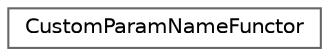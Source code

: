 digraph "Graphical Class Hierarchy"
{
 // LATEX_PDF_SIZE
  bgcolor="transparent";
  edge [fontname=Helvetica,fontsize=10,labelfontname=Helvetica,labelfontsize=10];
  node [fontname=Helvetica,fontsize=10,shape=box,height=0.2,width=0.4];
  rankdir="LR";
  Node0 [id="Node000000",label="CustomParamNameFunctor",height=0.2,width=0.4,color="grey40", fillcolor="white", style="filled",URL="$structCustomParamNameFunctor.html",tooltip=" "];
}
